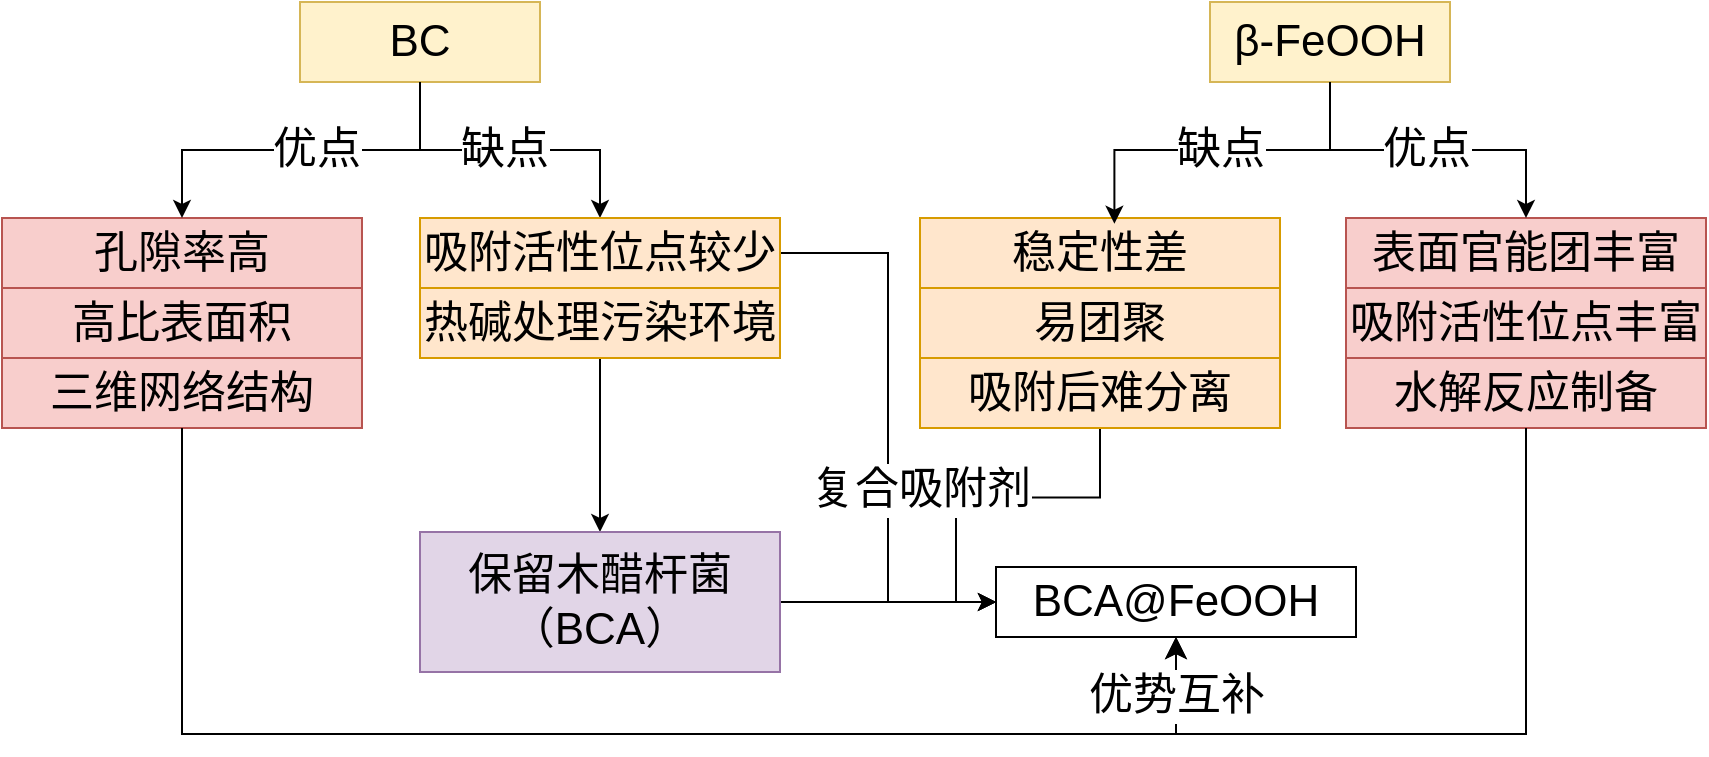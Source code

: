 <mxfile version="27.0.6">
  <diagram name="Page-1" id="lwQXRpGHXBCCs9l4Dj0U">
    <mxGraphModel dx="1756" dy="529" grid="0" gridSize="10" guides="1" tooltips="1" connect="1" arrows="1" fold="1" page="1" pageScale="1" pageWidth="850" pageHeight="1100" math="0" shadow="0">
      <root>
        <mxCell id="0" />
        <mxCell id="1" parent="0" />
        <mxCell id="hZNqmSNZKsT8ieKHdJxz-5" value="" style="edgeStyle=orthogonalEdgeStyle;rounded=0;orthogonalLoop=1;jettySize=auto;html=1;entryX=0.5;entryY=0;entryDx=0;entryDy=0;fontSize=22;" edge="1" parent="1" source="SA-Ay3tSNWgj5w2SH-CG-1" target="SA-Ay3tSNWgj5w2SH-CG-8">
          <mxGeometry relative="1" as="geometry">
            <mxPoint x="264" y="106" as="targetPoint" />
          </mxGeometry>
        </mxCell>
        <mxCell id="hZNqmSNZKsT8ieKHdJxz-10" value="&lt;font&gt;缺点&lt;/font&gt;" style="edgeLabel;html=1;align=center;verticalAlign=middle;resizable=0;points=[];labelBackgroundColor=default;fontSize=22;" vertex="1" connectable="0" parent="hZNqmSNZKsT8ieKHdJxz-5">
          <mxGeometry x="-0.047" y="3" relative="1" as="geometry">
            <mxPoint y="3" as="offset" />
          </mxGeometry>
        </mxCell>
        <mxCell id="SA-Ay3tSNWgj5w2SH-CG-1" value="&lt;font&gt;BC&lt;/font&gt;" style="rounded=0;whiteSpace=wrap;html=1;fillColor=#fff2cc;strokeColor=#d6b656;fontSize=22;" parent="1" vertex="1">
          <mxGeometry x="109" y="86" width="120" height="40" as="geometry" />
        </mxCell>
        <mxCell id="SA-Ay3tSNWgj5w2SH-CG-7" value="&lt;font&gt;孔隙率高&lt;/font&gt;" style="rounded=0;whiteSpace=wrap;html=1;align=center;verticalAlign=middle;fillColor=#f8cecc;strokeColor=#b85450;fontSize=22;" parent="1" vertex="1">
          <mxGeometry x="-40" y="194" width="180" height="35" as="geometry" />
        </mxCell>
        <mxCell id="hZNqmSNZKsT8ieKHdJxz-14" value="" style="edgeStyle=orthogonalEdgeStyle;rounded=0;orthogonalLoop=1;jettySize=auto;html=1;entryX=0;entryY=0.5;entryDx=0;entryDy=0;" edge="1" parent="1" source="SA-Ay3tSNWgj5w2SH-CG-8" target="SA-Ay3tSNWgj5w2SH-CG-79">
          <mxGeometry relative="1" as="geometry" />
        </mxCell>
        <mxCell id="SA-Ay3tSNWgj5w2SH-CG-8" value="&lt;font&gt;吸附活性位点较少&lt;/font&gt;" style="rounded=0;whiteSpace=wrap;html=1;align=center;verticalAlign=middle;fillColor=#ffe6cc;strokeColor=#d79b00;fontSize=22;" parent="1" vertex="1">
          <mxGeometry x="169" y="194" width="180" height="35" as="geometry" />
        </mxCell>
        <mxCell id="SA-Ay3tSNWgj5w2SH-CG-69" value="" style="edgeStyle=orthogonalEdgeStyle;rounded=0;orthogonalLoop=1;jettySize=auto;html=1;fontSize=22;" parent="1" source="SA-Ay3tSNWgj5w2SH-CG-25" target="SA-Ay3tSNWgj5w2SH-CG-68" edge="1">
          <mxGeometry relative="1" as="geometry" />
        </mxCell>
        <mxCell id="SA-Ay3tSNWgj5w2SH-CG-25" value="&lt;font&gt;热碱处理污染环境&lt;/font&gt;" style="rounded=0;whiteSpace=wrap;html=1;align=center;verticalAlign=middle;fillColor=#ffe6cc;strokeColor=#d79b00;fontSize=22;" parent="1" vertex="1">
          <mxGeometry x="169" y="229" width="180" height="35" as="geometry" />
        </mxCell>
        <mxCell id="SA-Ay3tSNWgj5w2SH-CG-26" value="&lt;font&gt;高比表面积&lt;/font&gt;" style="rounded=0;whiteSpace=wrap;html=1;align=center;verticalAlign=middle;fillColor=#f8cecc;strokeColor=#b85450;fontSize=22;" parent="1" vertex="1">
          <mxGeometry x="-40" y="229" width="180" height="35" as="geometry" />
        </mxCell>
        <mxCell id="SA-Ay3tSNWgj5w2SH-CG-35" value="&lt;font&gt;β-FeOOH&lt;/font&gt;" style="rounded=0;whiteSpace=wrap;html=1;fillColor=#fff2cc;strokeColor=#d6b656;fontSize=22;" parent="1" vertex="1">
          <mxGeometry x="564" y="86" width="120" height="40" as="geometry" />
        </mxCell>
        <mxCell id="SA-Ay3tSNWgj5w2SH-CG-36" value="&lt;font&gt;稳定性差&lt;/font&gt;" style="rounded=0;whiteSpace=wrap;html=1;align=center;verticalAlign=middle;fillColor=#ffe6cc;strokeColor=#d79b00;fontSize=22;" parent="1" vertex="1">
          <mxGeometry x="419" y="194" width="180" height="35" as="geometry" />
        </mxCell>
        <mxCell id="SA-Ay3tSNWgj5w2SH-CG-37" value="&lt;span&gt;表面官能团丰富&lt;/span&gt;" style="rounded=0;whiteSpace=wrap;html=1;align=center;verticalAlign=middle;fillColor=#f8cecc;strokeColor=#b85450;fontSize=22;" parent="1" vertex="1">
          <mxGeometry x="632" y="194" width="180" height="35" as="geometry" />
        </mxCell>
        <mxCell id="SA-Ay3tSNWgj5w2SH-CG-42" value="&lt;font&gt;吸附活性位点丰富&lt;/font&gt;" style="rounded=0;whiteSpace=wrap;html=1;align=center;verticalAlign=middle;fillColor=#f8cecc;strokeColor=#b85450;fontSize=22;" parent="1" vertex="1">
          <mxGeometry x="632" y="229" width="180" height="35" as="geometry" />
        </mxCell>
        <mxCell id="SA-Ay3tSNWgj5w2SH-CG-43" value="&lt;font&gt;易团聚&lt;/font&gt;" style="rounded=0;whiteSpace=wrap;html=1;align=center;verticalAlign=middle;fillColor=#ffe6cc;strokeColor=#d79b00;fontSize=22;" parent="1" vertex="1">
          <mxGeometry x="419" y="229" width="180" height="35" as="geometry" />
        </mxCell>
        <mxCell id="hZNqmSNZKsT8ieKHdJxz-18" value="" style="edgeStyle=orthogonalEdgeStyle;rounded=0;orthogonalLoop=1;jettySize=auto;html=1;entryX=0;entryY=0.5;entryDx=0;entryDy=0;" edge="1" parent="1" source="SA-Ay3tSNWgj5w2SH-CG-45" target="SA-Ay3tSNWgj5w2SH-CG-79">
          <mxGeometry relative="1" as="geometry" />
        </mxCell>
        <mxCell id="SA-Ay3tSNWgj5w2SH-CG-45" value="&lt;font&gt;吸附后难分离&lt;/font&gt;" style="rounded=0;whiteSpace=wrap;html=1;align=center;verticalAlign=middle;fillColor=#ffe6cc;strokeColor=#d79b00;fontSize=22;" parent="1" vertex="1">
          <mxGeometry x="419" y="264" width="180" height="35" as="geometry" />
        </mxCell>
        <mxCell id="SA-Ay3tSNWgj5w2SH-CG-46" value="&lt;font&gt;水解反应制备&lt;/font&gt;" style="rounded=0;whiteSpace=wrap;html=1;align=center;verticalAlign=middle;fillColor=#f8cecc;strokeColor=#b85450;fontSize=22;" parent="1" vertex="1">
          <mxGeometry x="632" y="264" width="180" height="35" as="geometry" />
        </mxCell>
        <mxCell id="SA-Ay3tSNWgj5w2SH-CG-47" value="&lt;font&gt;三维网络结构&lt;/font&gt;" style="rounded=0;whiteSpace=wrap;html=1;align=center;verticalAlign=middle;fillColor=#f8cecc;strokeColor=#b85450;fontSize=22;" parent="1" vertex="1">
          <mxGeometry x="-40" y="264" width="180" height="35" as="geometry" />
        </mxCell>
        <mxCell id="SA-Ay3tSNWgj5w2SH-CG-80" value="" style="edgeStyle=orthogonalEdgeStyle;rounded=0;orthogonalLoop=1;jettySize=auto;html=1;fontSize=22;" parent="1" source="SA-Ay3tSNWgj5w2SH-CG-68" target="SA-Ay3tSNWgj5w2SH-CG-79" edge="1">
          <mxGeometry relative="1" as="geometry" />
        </mxCell>
        <mxCell id="hZNqmSNZKsT8ieKHdJxz-19" value="&lt;font style=&quot;font-size: 22px;&quot;&gt;复合吸附剂&lt;/font&gt;" style="edgeLabel;html=1;align=center;verticalAlign=middle;resizable=0;points=[];" vertex="1" connectable="0" parent="SA-Ay3tSNWgj5w2SH-CG-80">
          <mxGeometry x="-0.052" y="-1" relative="1" as="geometry">
            <mxPoint x="19" y="-57" as="offset" />
          </mxGeometry>
        </mxCell>
        <mxCell id="SA-Ay3tSNWgj5w2SH-CG-68" value="&lt;font&gt;保留木醋杆菌&lt;/font&gt;&lt;div&gt;&lt;font style=&quot;background-color: transparent; color: light-dark(rgb(0, 0, 0), rgb(255, 255, 255));&quot;&gt;（&lt;/font&gt;&lt;span style=&quot;background-color: transparent; color: light-dark(rgb(0, 0, 0), rgb(255, 255, 255));&quot;&gt;BCA）&lt;/span&gt;&lt;/div&gt;" style="whiteSpace=wrap;html=1;rounded=0;fillColor=#e1d5e7;strokeColor=#9673a6;fontSize=22;" parent="1" vertex="1">
          <mxGeometry x="169" y="351" width="180" height="70" as="geometry" />
        </mxCell>
        <mxCell id="SA-Ay3tSNWgj5w2SH-CG-79" value="BCA@FeOOH" style="whiteSpace=wrap;html=1;rounded=0;fontSize=22;" parent="1" vertex="1">
          <mxGeometry x="457" y="368.5" width="180" height="35" as="geometry" />
        </mxCell>
        <mxCell id="SA-Ay3tSNWgj5w2SH-CG-82" value="" style="edgeStyle=elbowEdgeStyle;elbow=vertical;endArrow=classic;html=1;curved=0;rounded=0;endSize=8;startSize=8;exitX=0.5;exitY=1;exitDx=0;exitDy=0;entryX=0.5;entryY=1;entryDx=0;entryDy=0;fontSize=22;" parent="1" source="SA-Ay3tSNWgj5w2SH-CG-47" target="SA-Ay3tSNWgj5w2SH-CG-79" edge="1">
          <mxGeometry width="50" height="50" relative="1" as="geometry">
            <mxPoint x="19" y="471" as="sourcePoint" />
            <mxPoint x="69" y="421" as="targetPoint" />
            <Array as="points">
              <mxPoint x="300" y="452" />
            </Array>
          </mxGeometry>
        </mxCell>
        <mxCell id="SA-Ay3tSNWgj5w2SH-CG-87" value="" style="edgeStyle=elbowEdgeStyle;elbow=vertical;endArrow=classic;html=1;curved=0;rounded=0;endSize=8;startSize=8;exitX=0.5;exitY=1;exitDx=0;exitDy=0;entryX=0.5;entryY=1;entryDx=0;entryDy=0;fontSize=22;" parent="1" source="SA-Ay3tSNWgj5w2SH-CG-46" target="SA-Ay3tSNWgj5w2SH-CG-79" edge="1">
          <mxGeometry width="50" height="50" relative="1" as="geometry">
            <mxPoint x="479" y="387" as="sourcePoint" />
            <mxPoint x="529" y="337" as="targetPoint" />
            <Array as="points">
              <mxPoint x="632" y="452" />
            </Array>
          </mxGeometry>
        </mxCell>
        <mxCell id="hZNqmSNZKsT8ieKHdJxz-20" value="&lt;font style=&quot;font-size: 22px;&quot;&gt;优势互补&lt;/font&gt;" style="edgeLabel;html=1;align=center;verticalAlign=middle;resizable=0;points=[];" vertex="1" connectable="0" parent="SA-Ay3tSNWgj5w2SH-CG-87">
          <mxGeometry x="0.869" y="-1" relative="1" as="geometry">
            <mxPoint x="-1" y="5" as="offset" />
          </mxGeometry>
        </mxCell>
        <mxCell id="hZNqmSNZKsT8ieKHdJxz-6" value="" style="edgeStyle=orthogonalEdgeStyle;rounded=0;orthogonalLoop=1;jettySize=auto;html=1;entryX=0.5;entryY=0;entryDx=0;entryDy=0;exitX=0.5;exitY=1;exitDx=0;exitDy=0;fontSize=22;" edge="1" parent="1" source="SA-Ay3tSNWgj5w2SH-CG-1" target="SA-Ay3tSNWgj5w2SH-CG-7">
          <mxGeometry relative="1" as="geometry">
            <mxPoint x="212" y="152" as="sourcePoint" />
            <mxPoint x="317" y="220" as="targetPoint" />
          </mxGeometry>
        </mxCell>
        <mxCell id="hZNqmSNZKsT8ieKHdJxz-9" value="&lt;font&gt;优点&lt;/font&gt;" style="edgeLabel;html=1;align=center;verticalAlign=middle;resizable=0;points=[];labelBackgroundColor=default;fontSize=22;" vertex="1" connectable="0" parent="hZNqmSNZKsT8ieKHdJxz-6">
          <mxGeometry x="0.056" y="2" relative="1" as="geometry">
            <mxPoint x="12" y="-2" as="offset" />
          </mxGeometry>
        </mxCell>
        <mxCell id="hZNqmSNZKsT8ieKHdJxz-7" value="" style="edgeStyle=orthogonalEdgeStyle;rounded=0;orthogonalLoop=1;jettySize=auto;html=1;entryX=0.5;entryY=0;entryDx=0;entryDy=0;exitX=0.5;exitY=1;exitDx=0;exitDy=0;fontSize=22;" edge="1" parent="1" source="SA-Ay3tSNWgj5w2SH-CG-35" target="SA-Ay3tSNWgj5w2SH-CG-37">
          <mxGeometry relative="1" as="geometry">
            <mxPoint x="388" y="51" as="sourcePoint" />
            <mxPoint x="493" y="119" as="targetPoint" />
          </mxGeometry>
        </mxCell>
        <mxCell id="hZNqmSNZKsT8ieKHdJxz-13" value="&lt;font&gt;优点&lt;/font&gt;" style="edgeLabel;html=1;align=center;verticalAlign=middle;resizable=0;points=[];labelBackgroundColor=#FFFFFF;fontSize=22;" vertex="1" connectable="0" parent="hZNqmSNZKsT8ieKHdJxz-7">
          <mxGeometry x="-0.016" relative="1" as="geometry">
            <mxPoint as="offset" />
          </mxGeometry>
        </mxCell>
        <mxCell id="hZNqmSNZKsT8ieKHdJxz-8" value="" style="edgeStyle=orthogonalEdgeStyle;rounded=0;orthogonalLoop=1;jettySize=auto;html=1;entryX=0.54;entryY=0.081;entryDx=0;entryDy=0;exitX=0.5;exitY=1;exitDx=0;exitDy=0;entryPerimeter=0;fontSize=22;" edge="1" parent="1" source="SA-Ay3tSNWgj5w2SH-CG-35" target="SA-Ay3tSNWgj5w2SH-CG-36">
          <mxGeometry relative="1" as="geometry">
            <mxPoint x="388" y="51" as="sourcePoint" />
            <mxPoint x="284" y="119" as="targetPoint" />
          </mxGeometry>
        </mxCell>
        <mxCell id="hZNqmSNZKsT8ieKHdJxz-12" value="&lt;font&gt;缺点&lt;/font&gt;" style="edgeLabel;html=1;align=center;verticalAlign=middle;resizable=0;points=[];labelBackgroundColor=#FFFFFF;fontSize=22;" vertex="1" connectable="0" parent="hZNqmSNZKsT8ieKHdJxz-8">
          <mxGeometry x="-0.0" relative="1" as="geometry">
            <mxPoint as="offset" />
          </mxGeometry>
        </mxCell>
      </root>
    </mxGraphModel>
  </diagram>
</mxfile>

